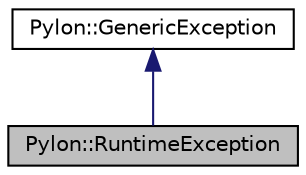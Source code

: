 digraph "Pylon::RuntimeException"
{
  edge [fontname="Helvetica",fontsize="10",labelfontname="Helvetica",labelfontsize="10"];
  node [fontname="Helvetica",fontsize="10",shape=record];
  Node1 [label="Pylon::RuntimeException",height=0.2,width=0.4,color="black", fillcolor="grey75", style="filled", fontcolor="black"];
  Node2 -> Node1 [dir="back",color="midnightblue",fontsize="10",style="solid",fontname="Helvetica"];
  Node2 [label="Pylon::GenericException",height=0.2,width=0.4,color="black", fillcolor="white", style="filled",URL="$class_pylon_1_1_generic_exception.html",tooltip="pylon exception class "];
}
